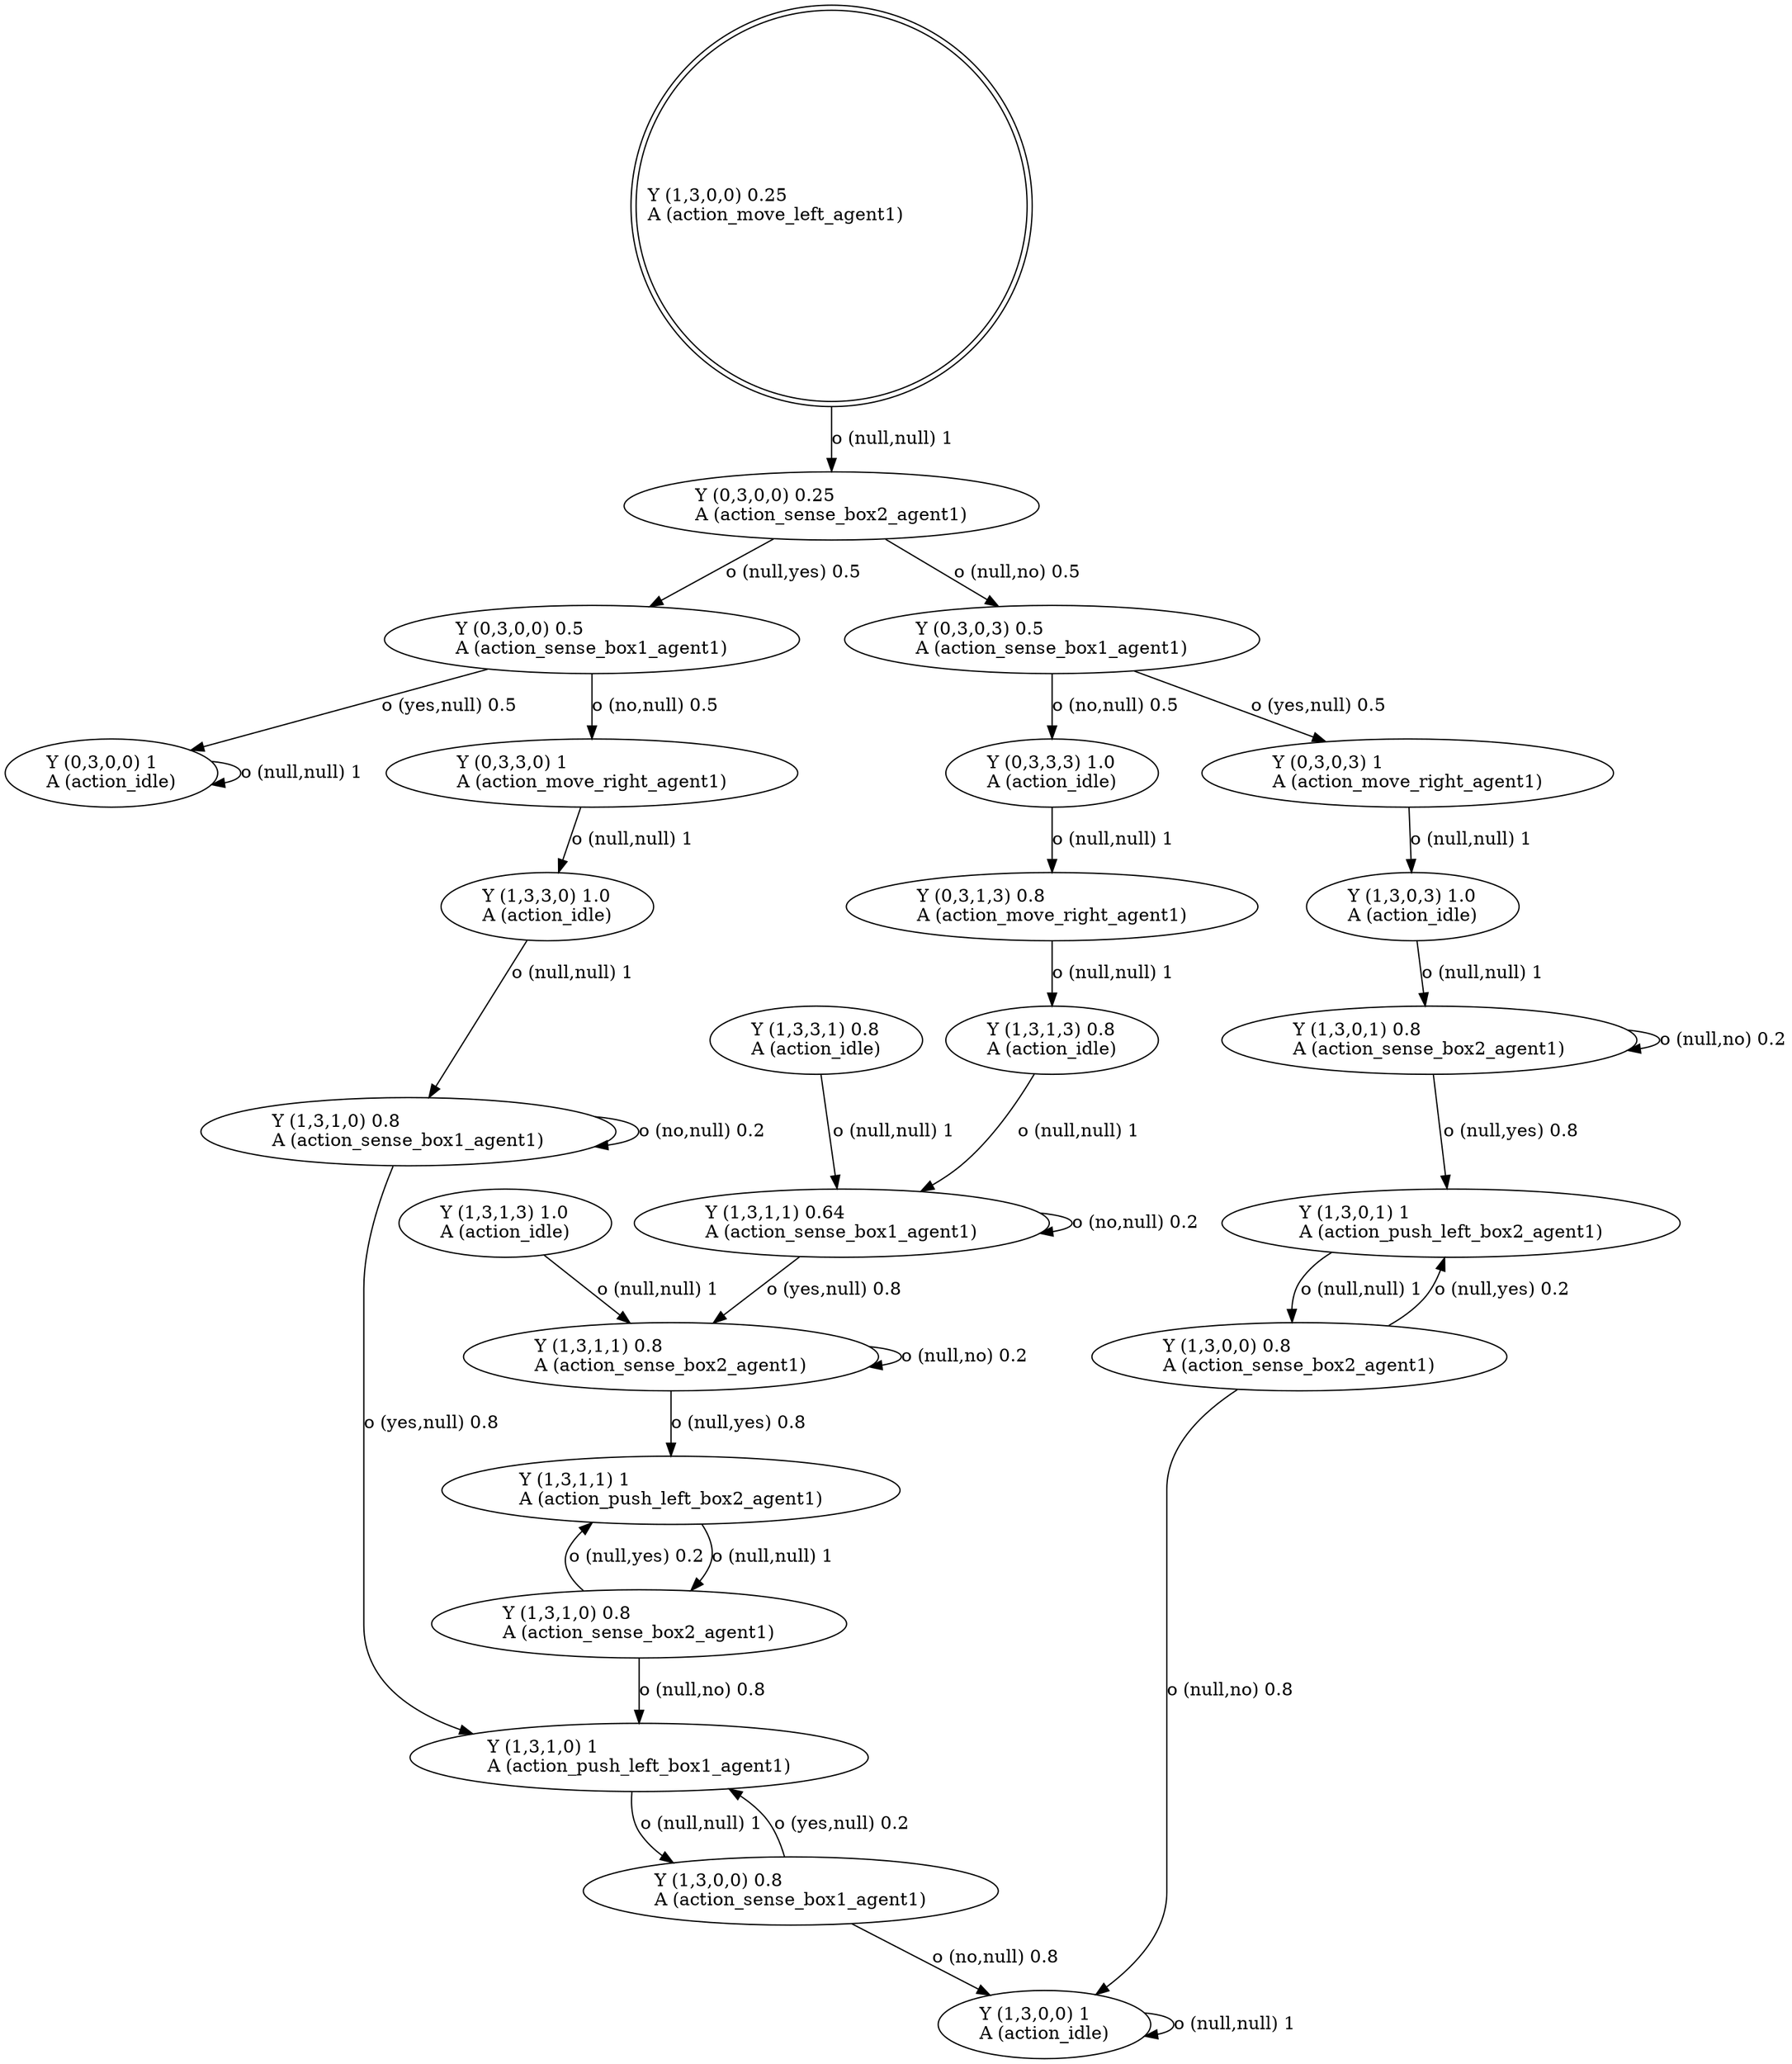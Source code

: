 digraph "G" {
root [label="Y (1,3,0,0) 0.25\lA (action_move_left_agent1)\l", labeljust="l", shape=doublecircle];
x0row5 [label="Y (0,3,0,0) 0.25\lA (action_sense_box2_agent1)\l"];
x0row8 [label="Y (0,3,0,0) 0.5\lA (action_sense_box1_agent1)\l"];
x0row9 [label="Y (0,3,0,3) 0.5\lA (action_sense_box1_agent1)\l"];
x0row20 [label="Y (0,3,0,0) 1\lA (action_idle)\l"];
x0row21 [label="Y (0,3,3,0) 1\lA (action_move_right_agent1)\l"];
x0row26 [label="Y (1,3,0,0) 1\lA (action_idle)\l"];
x0row30 [label="Y (1,3,3,0) 1.0\lA (action_idle)\l"];
x0row35 [label="Y (1,3,1,0) 0.8\lA (action_sense_box1_agent1)\l"];
x0row39 [label="Y (1,3,1,0) 1\lA (action_push_left_box1_agent1)\l"];
x0row46 [label="Y (1,3,0,0) 0.8\lA (action_sense_box1_agent1)\l"];
x0row60 [label="Y (0,3,0,3) 1\lA (action_move_right_agent1)\l"];
x0row61 [label="Y (0,3,3,3) 1.0\lA (action_idle)\l"];
x0row67 [label="Y (1,3,0,3) 1.0\lA (action_idle)\l"];
x0row70 [label="Y (1,3,0,1) 0.8\lA (action_sense_box2_agent1)\l"];
x0row73 [label="Y (1,3,0,1) 1\lA (action_push_left_box2_agent1)\l"];
x0row80 [label="Y (1,3,0,0) 0.8\lA (action_sense_box2_agent1)\l"];
x0row93 [label="Y (0,3,1,3) 0.8\lA (action_move_right_agent1)\l"];
x0row98 [label="Y (1,3,1,3) 0.8\lA (action_idle)\l"];
x0row102 [label="Y (1,3,1,1) 0.64\lA (action_sense_box1_agent1)\l"];
x0row104 [label="Y (1,3,1,3) 1.0\lA (action_idle)\l"];
x0row113 [label="Y (1,3,1,1) 0.8\lA (action_sense_box2_agent1)\l"];
x0row114 [label="Y (1,3,3,1) 0.8\lA (action_idle)\l"];
x0row118 [label="Y (1,3,1,1) 1\lA (action_push_left_box2_agent1)\l"];
x0row127 [label="Y (1,3,1,0) 0.8\lA (action_sense_box2_agent1)\l"];
root -> x0row5  [key=0, label="o (null,null) 1\l"];
x0row5 -> x0row8  [key=0, label="o (null,yes) 0.5\l"];
x0row5 -> x0row9  [key=0, label="o (null,no) 0.5\l"];
x0row8 -> x0row20  [key=0, label="o (yes,null) 0.5\l"];
x0row8 -> x0row21  [key=0, label="o (no,null) 0.5\l"];
x0row9 -> x0row60  [key=0, label="o (yes,null) 0.5\l"];
x0row9 -> x0row61  [key=0, label="o (no,null) 0.5\l"];
x0row20 -> x0row20  [key=0, label="o (null,null) 1\l"];
x0row21 -> x0row30  [key=0, label="o (null,null) 1\l"];
x0row26 -> x0row26  [key=0, label="o (null,null) 1\l"];
x0row30 -> x0row35  [key=0, label="o (null,null) 1\l"];
x0row35 -> x0row39  [key=0, label="o (yes,null) 0.8\l"];
x0row35 -> x0row35  [key=0, label="o (no,null) 0.2\l"];
x0row39 -> x0row46  [key=0, label="o (null,null) 1\l"];
x0row46 -> x0row39  [key=0, label="o (yes,null) 0.2\l"];
x0row46 -> x0row26  [key=0, label="o (no,null) 0.8\l"];
x0row60 -> x0row67  [key=0, label="o (null,null) 1\l"];
x0row61 -> x0row93  [key=0, label="o (null,null) 1\l"];
x0row67 -> x0row70  [key=0, label="o (null,null) 1\l"];
x0row70 -> x0row73  [key=0, label="o (null,yes) 0.8\l"];
x0row70 -> x0row70  [key=0, label="o (null,no) 0.2\l"];
x0row73 -> x0row80  [key=0, label="o (null,null) 1\l"];
x0row80 -> x0row73  [key=0, label="o (null,yes) 0.2\l"];
x0row80 -> x0row26  [key=0, label="o (null,no) 0.8\l"];
x0row93 -> x0row98  [key=0, label="o (null,null) 1\l"];
x0row98 -> x0row102  [key=0, label="o (null,null) 1\l"];
x0row102 -> x0row113  [key=0, label="o (yes,null) 0.8\l"];
x0row102 -> x0row102  [key=0, label="o (no,null) 0.2\l"];
x0row104 -> x0row113  [key=0, label="o (null,null) 1\l"];
x0row113 -> x0row118  [key=0, label="o (null,yes) 0.8\l"];
x0row113 -> x0row113  [key=0, label="o (null,no) 0.2\l"];
x0row114 -> x0row102  [key=0, label="o (null,null) 1\l"];
x0row118 -> x0row127  [key=0, label="o (null,null) 1\l"];
x0row127 -> x0row118  [key=0, label="o (null,yes) 0.2\l"];
x0row127 -> x0row39  [key=0, label="o (null,no) 0.8\l"];
}
